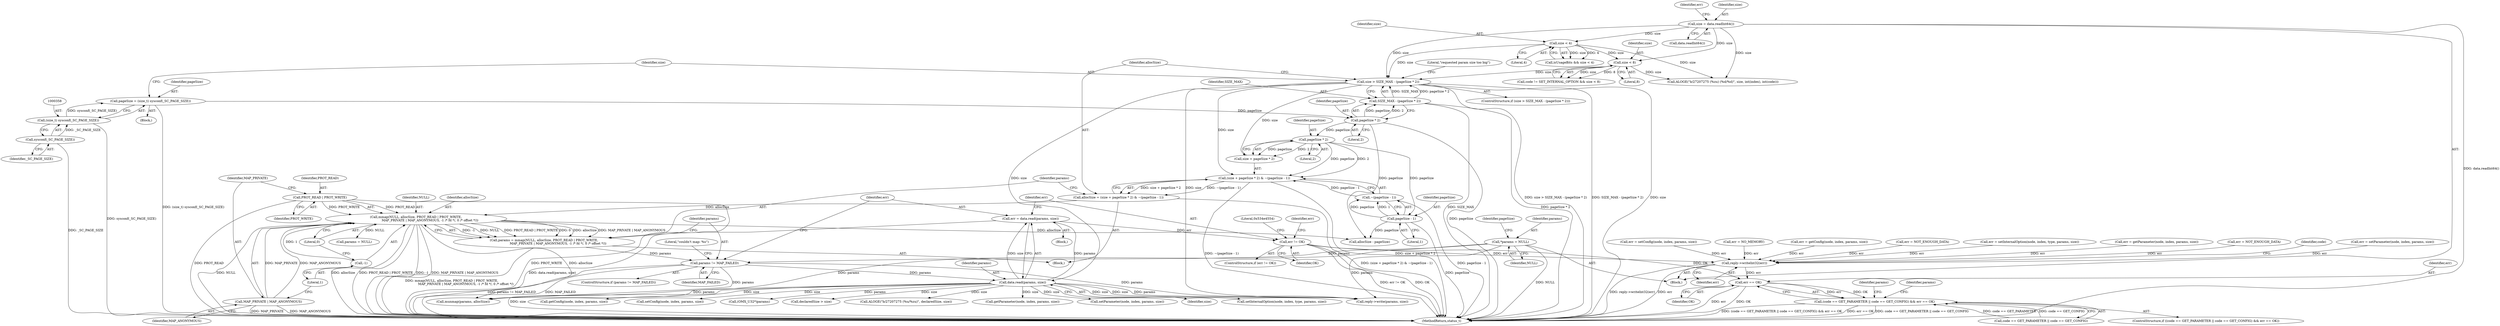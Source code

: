 digraph "0_Android_db829699d3293f254a7387894303451a91278986@API" {
"1000405" [label="(Call,err = data.read(params, size))"];
"1000407" [label="(Call,data.read(params, size))"];
"1000401" [label="(Call,params != MAP_FAILED)"];
"1000303" [label="(Call,*params = NULL)"];
"1000386" [label="(Call,params = mmap(NULL, allocSize, PROT_READ | PROT_WRITE,\n                            MAP_PRIVATE | MAP_ANONYMOUS, -1 /* fd */, 0 /* offset */))"];
"1000388" [label="(Call,mmap(NULL, allocSize, PROT_READ | PROT_WRITE,\n                            MAP_PRIVATE | MAP_ANONYMOUS, -1 /* fd */, 0 /* offset */))"];
"1000374" [label="(Call,allocSize = (size + pageSize * 2) & ~(pageSize - 1))"];
"1000376" [label="(Call,(size + pageSize * 2) & ~(pageSize - 1))"];
"1000362" [label="(Call,size > SIZE_MAX - (pageSize * 2))"];
"1000295" [label="(Call,size = data.readInt64())"];
"1000326" [label="(Call,size < 4)"];
"1000336" [label="(Call,size < 8)"];
"1000364" [label="(Call,SIZE_MAX - (pageSize * 2))"];
"1000366" [label="(Call,pageSize * 2)"];
"1000355" [label="(Call,pageSize = (size_t) sysconf(_SC_PAGE_SIZE))"];
"1000357" [label="(Call,(size_t) sysconf(_SC_PAGE_SIZE))"];
"1000359" [label="(Call,sysconf(_SC_PAGE_SIZE))"];
"1000379" [label="(Call,pageSize * 2)"];
"1000382" [label="(Call,~(pageSize - 1))"];
"1000383" [label="(Call,pageSize - 1)"];
"1000391" [label="(Call,PROT_READ | PROT_WRITE)"];
"1000394" [label="(Call,MAP_PRIVATE | MAP_ANONYMOUS)"];
"1000397" [label="(Call,-1)"];
"1000411" [label="(Call,err != OK)"];
"1000528" [label="(Call,reply->writeInt32(err))"];
"1000539" [label="(Call,err == OK)"];
"1000531" [label="(Call,(code == GET_PARAMETER || code == GET_CONFIG) && err == OK)"];
"1000365" [label="(Identifier,SIZE_MAX)"];
"1000326" [label="(Call,size < 4)"];
"1000382" [label="(Call,~(pageSize - 1))"];
"1000391" [label="(Call,PROT_READ | PROT_WRITE)"];
"1000401" [label="(Call,params != MAP_FAILED)"];
"1000308" [label="(Identifier,pageSize)"];
"1000477" [label="(Call,err = setParameter(node, index, params, size))"];
"1000340" [label="(Call,ALOGE(\"b/27207275 (%zu) (%d/%d)\", size, int(index), int(code)))"];
"1000547" [label="(Identifier,params)"];
"1000375" [label="(Identifier,allocSize)"];
"1000402" [label="(Identifier,params)"];
"1000371" [label="(Literal,\"requested param size too big\")"];
"1000295" [label="(Call,size = data.readInt64())"];
"1000362" [label="(Call,size > SIZE_MAX - (pageSize * 2))"];
"1000363" [label="(Identifier,size)"];
"1000528" [label="(Call,reply->writeInt32(err))"];
"1000304" [label="(Identifier,params)"];
"1000376" [label="(Call,(size + pageSize * 2) & ~(pageSize - 1))"];
"1000495" [label="(Call,err = setConfig(node, index, params, size))"];
"1000383" [label="(Call,pageSize - 1)"];
"1000470" [label="(Call,getParameter(node, index, params, size))"];
"1000377" [label="(Call,size + pageSize * 2)"];
"1000352" [label="(Call,err = NO_MEMORY)"];
"1000532" [label="(Call,code == GET_PARAMETER || code == GET_CONFIG)"];
"1000336" [label="(Call,size < 8)"];
"1000360" [label="(Identifier,_SC_PAGE_SIZE)"];
"1000403" [label="(Identifier,MAP_FAILED)"];
"1001364" [label="(MethodReturn,status_t)"];
"1000361" [label="(ControlStructure,if (size > SIZE_MAX - (pageSize * 2)))"];
"1000479" [label="(Call,setParameter(node, index, params, size))"];
"1000277" [label="(Block,)"];
"1000530" [label="(ControlStructure,if ((code == GET_PARAMETER || code == GET_CONFIG) && err == OK))"];
"1000513" [label="(Call,setInternalOption(node, index, type, params, size))"];
"1000359" [label="(Call,sysconf(_SC_PAGE_SIZE))"];
"1000405" [label="(Call,err = data.read(params, size))"];
"1000421" [label="(Identifier,err)"];
"1000297" [label="(Call,data.readInt64())"];
"1000356" [label="(Identifier,pageSize)"];
"1000413" [label="(Identifier,OK)"];
"1000531" [label="(Call,(code == GET_PARAMETER || code == GET_CONFIG) && err == OK)"];
"1000541" [label="(Identifier,OK)"];
"1000389" [label="(Identifier,NULL)"];
"1000459" [label="(Call,allocSize - pageSize)"];
"1000366" [label="(Call,pageSize * 2)"];
"1000351" [label="(Block,)"];
"1000357" [label="(Call,(size_t) sysconf(_SC_PAGE_SIZE))"];
"1000393" [label="(Identifier,PROT_WRITE)"];
"1000386" [label="(Call,params = mmap(NULL, allocSize, PROT_READ | PROT_WRITE,\n                            MAP_PRIVATE | MAP_ANONYMOUS, -1 /* fd */, 0 /* offset */))"];
"1000373" [label="(Block,)"];
"1000488" [label="(Call,getConfig(node, index, params, size))"];
"1000324" [label="(Call,isUsageBits && size < 4)"];
"1000497" [label="(Call,setConfig(node, index, params, size))"];
"1000385" [label="(Literal,1)"];
"1000529" [label="(Identifier,err)"];
"1000395" [label="(Identifier,MAP_PRIVATE)"];
"1000368" [label="(Literal,2)"];
"1000355" [label="(Call,pageSize = (size_t) sysconf(_SC_PAGE_SIZE))"];
"1000486" [label="(Call,err = getConfig(node, index, params, size))"];
"1000392" [label="(Identifier,PROT_READ)"];
"1000332" [label="(Call,code != SET_INTERNAL_OPTION && size < 8)"];
"1000299" [label="(Call,err = NOT_ENOUGH_DATA)"];
"1000380" [label="(Identifier,pageSize)"];
"1000396" [label="(Identifier,MAP_ANONYMOUS)"];
"1000511" [label="(Call,err = setInternalOption(node, index, type, params, size))"];
"1000379" [label="(Call,pageSize * 2)"];
"1000328" [label="(Literal,4)"];
"1000407" [label="(Call,data.read(params, size))"];
"1000387" [label="(Identifier,params)"];
"1000300" [label="(Identifier,err)"];
"1000411" [label="(Call,err != OK)"];
"1000408" [label="(Identifier,params)"];
"1000406" [label="(Identifier,err)"];
"1000400" [label="(ControlStructure,if (params != MAP_FAILED))"];
"1000364" [label="(Call,SIZE_MAX - (pageSize * 2))"];
"1000296" [label="(Identifier,size)"];
"1000397" [label="(Call,-1)"];
"1000549" [label="(Call,munmap(params, allocSize))"];
"1000338" [label="(Literal,8)"];
"1000468" [label="(Call,err = getParameter(node, index, params, size))"];
"1000399" [label="(Literal,0)"];
"1000305" [label="(Identifier,NULL)"];
"1000327" [label="(Identifier,size)"];
"1000420" [label="(Call,err = NOT_ENOUGH_DATA)"];
"1000394" [label="(Call,MAP_PRIVATE | MAP_ANONYMOUS)"];
"1000539" [label="(Call,err == OK)"];
"1000410" [label="(ControlStructure,if (err != OK))"];
"1000303" [label="(Call,*params = NULL)"];
"1000525" [label="(Literal,\"couldn't map: %s\")"];
"1000534" [label="(Identifier,code)"];
"1000427" [label="(Call,(OMX_U32*)params)"];
"1000388" [label="(Call,mmap(NULL, allocSize, PROT_READ | PROT_WRITE,\n                            MAP_PRIVATE | MAP_ANONYMOUS, -1 /* fd */, 0 /* offset */))"];
"1000552" [label="(Call,params = NULL)"];
"1000398" [label="(Literal,1)"];
"1000441" [label="(Call,declaredSize > size)"];
"1000390" [label="(Identifier,allocSize)"];
"1000540" [label="(Identifier,err)"];
"1000367" [label="(Identifier,pageSize)"];
"1000544" [label="(Identifier,params)"];
"1000445" [label="(Call,ALOGE(\"b/27207275 (%u/%zu)\", declaredSize, size))"];
"1000337" [label="(Identifier,size)"];
"1000543" [label="(Call,reply->write(params, size))"];
"1000404" [label="(Block,)"];
"1000381" [label="(Literal,2)"];
"1000384" [label="(Identifier,pageSize)"];
"1000416" [label="(Literal,0x534e4554)"];
"1000412" [label="(Identifier,err)"];
"1000409" [label="(Identifier,size)"];
"1000374" [label="(Call,allocSize = (size + pageSize * 2) & ~(pageSize - 1))"];
"1000405" -> "1000404"  [label="AST: "];
"1000405" -> "1000407"  [label="CFG: "];
"1000406" -> "1000405"  [label="AST: "];
"1000407" -> "1000405"  [label="AST: "];
"1000412" -> "1000405"  [label="CFG: "];
"1000405" -> "1001364"  [label="DDG: data.read(params, size)"];
"1000407" -> "1000405"  [label="DDG: params"];
"1000407" -> "1000405"  [label="DDG: size"];
"1000405" -> "1000411"  [label="DDG: err"];
"1000407" -> "1000409"  [label="CFG: "];
"1000408" -> "1000407"  [label="AST: "];
"1000409" -> "1000407"  [label="AST: "];
"1000407" -> "1001364"  [label="DDG: size"];
"1000401" -> "1000407"  [label="DDG: params"];
"1000362" -> "1000407"  [label="DDG: size"];
"1000407" -> "1000427"  [label="DDG: params"];
"1000407" -> "1000441"  [label="DDG: size"];
"1000407" -> "1000445"  [label="DDG: size"];
"1000407" -> "1000470"  [label="DDG: size"];
"1000407" -> "1000479"  [label="DDG: size"];
"1000407" -> "1000488"  [label="DDG: size"];
"1000407" -> "1000497"  [label="DDG: size"];
"1000407" -> "1000513"  [label="DDG: size"];
"1000407" -> "1000543"  [label="DDG: params"];
"1000407" -> "1000543"  [label="DDG: size"];
"1000407" -> "1000549"  [label="DDG: params"];
"1000401" -> "1000400"  [label="AST: "];
"1000401" -> "1000403"  [label="CFG: "];
"1000402" -> "1000401"  [label="AST: "];
"1000403" -> "1000401"  [label="AST: "];
"1000406" -> "1000401"  [label="CFG: "];
"1000525" -> "1000401"  [label="CFG: "];
"1000401" -> "1001364"  [label="DDG: params != MAP_FAILED"];
"1000401" -> "1001364"  [label="DDG: MAP_FAILED"];
"1000303" -> "1000401"  [label="DDG: params"];
"1000386" -> "1000401"  [label="DDG: params"];
"1000401" -> "1000543"  [label="DDG: params"];
"1000401" -> "1000549"  [label="DDG: params"];
"1000303" -> "1000277"  [label="AST: "];
"1000303" -> "1000305"  [label="CFG: "];
"1000304" -> "1000303"  [label="AST: "];
"1000305" -> "1000303"  [label="AST: "];
"1000308" -> "1000303"  [label="CFG: "];
"1000303" -> "1001364"  [label="DDG: NULL"];
"1000303" -> "1000543"  [label="DDG: params"];
"1000303" -> "1000549"  [label="DDG: params"];
"1000386" -> "1000373"  [label="AST: "];
"1000386" -> "1000388"  [label="CFG: "];
"1000387" -> "1000386"  [label="AST: "];
"1000388" -> "1000386"  [label="AST: "];
"1000402" -> "1000386"  [label="CFG: "];
"1000386" -> "1001364"  [label="DDG: mmap(NULL, allocSize, PROT_READ | PROT_WRITE,\n                            MAP_PRIVATE | MAP_ANONYMOUS, -1 /* fd */, 0 /* offset */)"];
"1000388" -> "1000386"  [label="DDG: -1"];
"1000388" -> "1000386"  [label="DDG: NULL"];
"1000388" -> "1000386"  [label="DDG: PROT_READ | PROT_WRITE"];
"1000388" -> "1000386"  [label="DDG: 0"];
"1000388" -> "1000386"  [label="DDG: allocSize"];
"1000388" -> "1000386"  [label="DDG: MAP_PRIVATE | MAP_ANONYMOUS"];
"1000388" -> "1000399"  [label="CFG: "];
"1000389" -> "1000388"  [label="AST: "];
"1000390" -> "1000388"  [label="AST: "];
"1000391" -> "1000388"  [label="AST: "];
"1000394" -> "1000388"  [label="AST: "];
"1000397" -> "1000388"  [label="AST: "];
"1000399" -> "1000388"  [label="AST: "];
"1000388" -> "1001364"  [label="DDG: -1"];
"1000388" -> "1001364"  [label="DDG: MAP_PRIVATE | MAP_ANONYMOUS"];
"1000388" -> "1001364"  [label="DDG: NULL"];
"1000388" -> "1001364"  [label="DDG: allocSize"];
"1000388" -> "1001364"  [label="DDG: PROT_READ | PROT_WRITE"];
"1000374" -> "1000388"  [label="DDG: allocSize"];
"1000391" -> "1000388"  [label="DDG: PROT_READ"];
"1000391" -> "1000388"  [label="DDG: PROT_WRITE"];
"1000394" -> "1000388"  [label="DDG: MAP_PRIVATE"];
"1000394" -> "1000388"  [label="DDG: MAP_ANONYMOUS"];
"1000397" -> "1000388"  [label="DDG: 1"];
"1000388" -> "1000459"  [label="DDG: allocSize"];
"1000388" -> "1000549"  [label="DDG: allocSize"];
"1000388" -> "1000552"  [label="DDG: NULL"];
"1000374" -> "1000373"  [label="AST: "];
"1000374" -> "1000376"  [label="CFG: "];
"1000375" -> "1000374"  [label="AST: "];
"1000376" -> "1000374"  [label="AST: "];
"1000387" -> "1000374"  [label="CFG: "];
"1000374" -> "1001364"  [label="DDG: (size + pageSize * 2) & ~(pageSize - 1)"];
"1000376" -> "1000374"  [label="DDG: size + pageSize * 2"];
"1000376" -> "1000374"  [label="DDG: ~(pageSize - 1)"];
"1000376" -> "1000382"  [label="CFG: "];
"1000377" -> "1000376"  [label="AST: "];
"1000382" -> "1000376"  [label="AST: "];
"1000376" -> "1001364"  [label="DDG: size + pageSize * 2"];
"1000376" -> "1001364"  [label="DDG: ~(pageSize - 1)"];
"1000362" -> "1000376"  [label="DDG: size"];
"1000379" -> "1000376"  [label="DDG: pageSize"];
"1000379" -> "1000376"  [label="DDG: 2"];
"1000382" -> "1000376"  [label="DDG: pageSize - 1"];
"1000362" -> "1000361"  [label="AST: "];
"1000362" -> "1000364"  [label="CFG: "];
"1000363" -> "1000362"  [label="AST: "];
"1000364" -> "1000362"  [label="AST: "];
"1000371" -> "1000362"  [label="CFG: "];
"1000375" -> "1000362"  [label="CFG: "];
"1000362" -> "1001364"  [label="DDG: SIZE_MAX - (pageSize * 2)"];
"1000362" -> "1001364"  [label="DDG: size > SIZE_MAX - (pageSize * 2)"];
"1000362" -> "1001364"  [label="DDG: size"];
"1000295" -> "1000362"  [label="DDG: size"];
"1000326" -> "1000362"  [label="DDG: size"];
"1000336" -> "1000362"  [label="DDG: size"];
"1000364" -> "1000362"  [label="DDG: SIZE_MAX"];
"1000364" -> "1000362"  [label="DDG: pageSize * 2"];
"1000362" -> "1000377"  [label="DDG: size"];
"1000362" -> "1000543"  [label="DDG: size"];
"1000295" -> "1000277"  [label="AST: "];
"1000295" -> "1000297"  [label="CFG: "];
"1000296" -> "1000295"  [label="AST: "];
"1000297" -> "1000295"  [label="AST: "];
"1000300" -> "1000295"  [label="CFG: "];
"1000295" -> "1001364"  [label="DDG: data.readInt64()"];
"1000295" -> "1000326"  [label="DDG: size"];
"1000295" -> "1000336"  [label="DDG: size"];
"1000295" -> "1000340"  [label="DDG: size"];
"1000326" -> "1000324"  [label="AST: "];
"1000326" -> "1000328"  [label="CFG: "];
"1000327" -> "1000326"  [label="AST: "];
"1000328" -> "1000326"  [label="AST: "];
"1000324" -> "1000326"  [label="CFG: "];
"1000326" -> "1000324"  [label="DDG: size"];
"1000326" -> "1000324"  [label="DDG: 4"];
"1000326" -> "1000336"  [label="DDG: size"];
"1000326" -> "1000340"  [label="DDG: size"];
"1000336" -> "1000332"  [label="AST: "];
"1000336" -> "1000338"  [label="CFG: "];
"1000337" -> "1000336"  [label="AST: "];
"1000338" -> "1000336"  [label="AST: "];
"1000332" -> "1000336"  [label="CFG: "];
"1000336" -> "1000332"  [label="DDG: size"];
"1000336" -> "1000332"  [label="DDG: 8"];
"1000336" -> "1000340"  [label="DDG: size"];
"1000364" -> "1000366"  [label="CFG: "];
"1000365" -> "1000364"  [label="AST: "];
"1000366" -> "1000364"  [label="AST: "];
"1000364" -> "1001364"  [label="DDG: SIZE_MAX"];
"1000364" -> "1001364"  [label="DDG: pageSize * 2"];
"1000366" -> "1000364"  [label="DDG: pageSize"];
"1000366" -> "1000364"  [label="DDG: 2"];
"1000366" -> "1000368"  [label="CFG: "];
"1000367" -> "1000366"  [label="AST: "];
"1000368" -> "1000366"  [label="AST: "];
"1000366" -> "1001364"  [label="DDG: pageSize"];
"1000355" -> "1000366"  [label="DDG: pageSize"];
"1000366" -> "1000379"  [label="DDG: pageSize"];
"1000366" -> "1000459"  [label="DDG: pageSize"];
"1000355" -> "1000351"  [label="AST: "];
"1000355" -> "1000357"  [label="CFG: "];
"1000356" -> "1000355"  [label="AST: "];
"1000357" -> "1000355"  [label="AST: "];
"1000363" -> "1000355"  [label="CFG: "];
"1000355" -> "1001364"  [label="DDG: (size_t) sysconf(_SC_PAGE_SIZE)"];
"1000357" -> "1000355"  [label="DDG: sysconf(_SC_PAGE_SIZE)"];
"1000357" -> "1000359"  [label="CFG: "];
"1000358" -> "1000357"  [label="AST: "];
"1000359" -> "1000357"  [label="AST: "];
"1000357" -> "1001364"  [label="DDG: sysconf(_SC_PAGE_SIZE)"];
"1000359" -> "1000357"  [label="DDG: _SC_PAGE_SIZE"];
"1000359" -> "1000360"  [label="CFG: "];
"1000360" -> "1000359"  [label="AST: "];
"1000359" -> "1001364"  [label="DDG: _SC_PAGE_SIZE"];
"1000379" -> "1000377"  [label="AST: "];
"1000379" -> "1000381"  [label="CFG: "];
"1000380" -> "1000379"  [label="AST: "];
"1000381" -> "1000379"  [label="AST: "];
"1000377" -> "1000379"  [label="CFG: "];
"1000379" -> "1000377"  [label="DDG: pageSize"];
"1000379" -> "1000377"  [label="DDG: 2"];
"1000379" -> "1000383"  [label="DDG: pageSize"];
"1000382" -> "1000383"  [label="CFG: "];
"1000383" -> "1000382"  [label="AST: "];
"1000382" -> "1001364"  [label="DDG: pageSize - 1"];
"1000383" -> "1000382"  [label="DDG: pageSize"];
"1000383" -> "1000382"  [label="DDG: 1"];
"1000383" -> "1000385"  [label="CFG: "];
"1000384" -> "1000383"  [label="AST: "];
"1000385" -> "1000383"  [label="AST: "];
"1000383" -> "1001364"  [label="DDG: pageSize"];
"1000383" -> "1000459"  [label="DDG: pageSize"];
"1000391" -> "1000393"  [label="CFG: "];
"1000392" -> "1000391"  [label="AST: "];
"1000393" -> "1000391"  [label="AST: "];
"1000395" -> "1000391"  [label="CFG: "];
"1000391" -> "1001364"  [label="DDG: PROT_READ"];
"1000391" -> "1001364"  [label="DDG: PROT_WRITE"];
"1000394" -> "1000396"  [label="CFG: "];
"1000395" -> "1000394"  [label="AST: "];
"1000396" -> "1000394"  [label="AST: "];
"1000398" -> "1000394"  [label="CFG: "];
"1000394" -> "1001364"  [label="DDG: MAP_ANONYMOUS"];
"1000394" -> "1001364"  [label="DDG: MAP_PRIVATE"];
"1000397" -> "1000398"  [label="CFG: "];
"1000398" -> "1000397"  [label="AST: "];
"1000399" -> "1000397"  [label="CFG: "];
"1000411" -> "1000410"  [label="AST: "];
"1000411" -> "1000413"  [label="CFG: "];
"1000412" -> "1000411"  [label="AST: "];
"1000413" -> "1000411"  [label="AST: "];
"1000416" -> "1000411"  [label="CFG: "];
"1000421" -> "1000411"  [label="CFG: "];
"1000411" -> "1001364"  [label="DDG: err != OK"];
"1000411" -> "1001364"  [label="DDG: OK"];
"1000411" -> "1000528"  [label="DDG: err"];
"1000411" -> "1000539"  [label="DDG: OK"];
"1000528" -> "1000277"  [label="AST: "];
"1000528" -> "1000529"  [label="CFG: "];
"1000529" -> "1000528"  [label="AST: "];
"1000534" -> "1000528"  [label="CFG: "];
"1000528" -> "1001364"  [label="DDG: reply->writeInt32(err)"];
"1000528" -> "1001364"  [label="DDG: err"];
"1000495" -> "1000528"  [label="DDG: err"];
"1000352" -> "1000528"  [label="DDG: err"];
"1000468" -> "1000528"  [label="DDG: err"];
"1000299" -> "1000528"  [label="DDG: err"];
"1000477" -> "1000528"  [label="DDG: err"];
"1000486" -> "1000528"  [label="DDG: err"];
"1000420" -> "1000528"  [label="DDG: err"];
"1000511" -> "1000528"  [label="DDG: err"];
"1000528" -> "1000539"  [label="DDG: err"];
"1000539" -> "1000531"  [label="AST: "];
"1000539" -> "1000541"  [label="CFG: "];
"1000540" -> "1000539"  [label="AST: "];
"1000541" -> "1000539"  [label="AST: "];
"1000531" -> "1000539"  [label="CFG: "];
"1000539" -> "1001364"  [label="DDG: err"];
"1000539" -> "1001364"  [label="DDG: OK"];
"1000539" -> "1000531"  [label="DDG: err"];
"1000539" -> "1000531"  [label="DDG: OK"];
"1000531" -> "1000530"  [label="AST: "];
"1000531" -> "1000532"  [label="CFG: "];
"1000532" -> "1000531"  [label="AST: "];
"1000544" -> "1000531"  [label="CFG: "];
"1000547" -> "1000531"  [label="CFG: "];
"1000531" -> "1001364"  [label="DDG: (code == GET_PARAMETER || code == GET_CONFIG) && err == OK"];
"1000531" -> "1001364"  [label="DDG: err == OK"];
"1000531" -> "1001364"  [label="DDG: code == GET_PARAMETER || code == GET_CONFIG"];
"1000532" -> "1000531"  [label="DDG: code == GET_PARAMETER"];
"1000532" -> "1000531"  [label="DDG: code == GET_CONFIG"];
}
